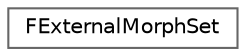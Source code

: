 digraph "Graphical Class Hierarchy"
{
 // INTERACTIVE_SVG=YES
 // LATEX_PDF_SIZE
  bgcolor="transparent";
  edge [fontname=Helvetica,fontsize=10,labelfontname=Helvetica,labelfontsize=10];
  node [fontname=Helvetica,fontsize=10,shape=box,height=0.2,width=0.4];
  rankdir="LR";
  Node0 [id="Node000000",label="FExternalMorphSet",height=0.2,width=0.4,color="grey40", fillcolor="white", style="filled",URL="$da/d4c/structFExternalMorphSet.html",tooltip="An external morph target set."];
}
